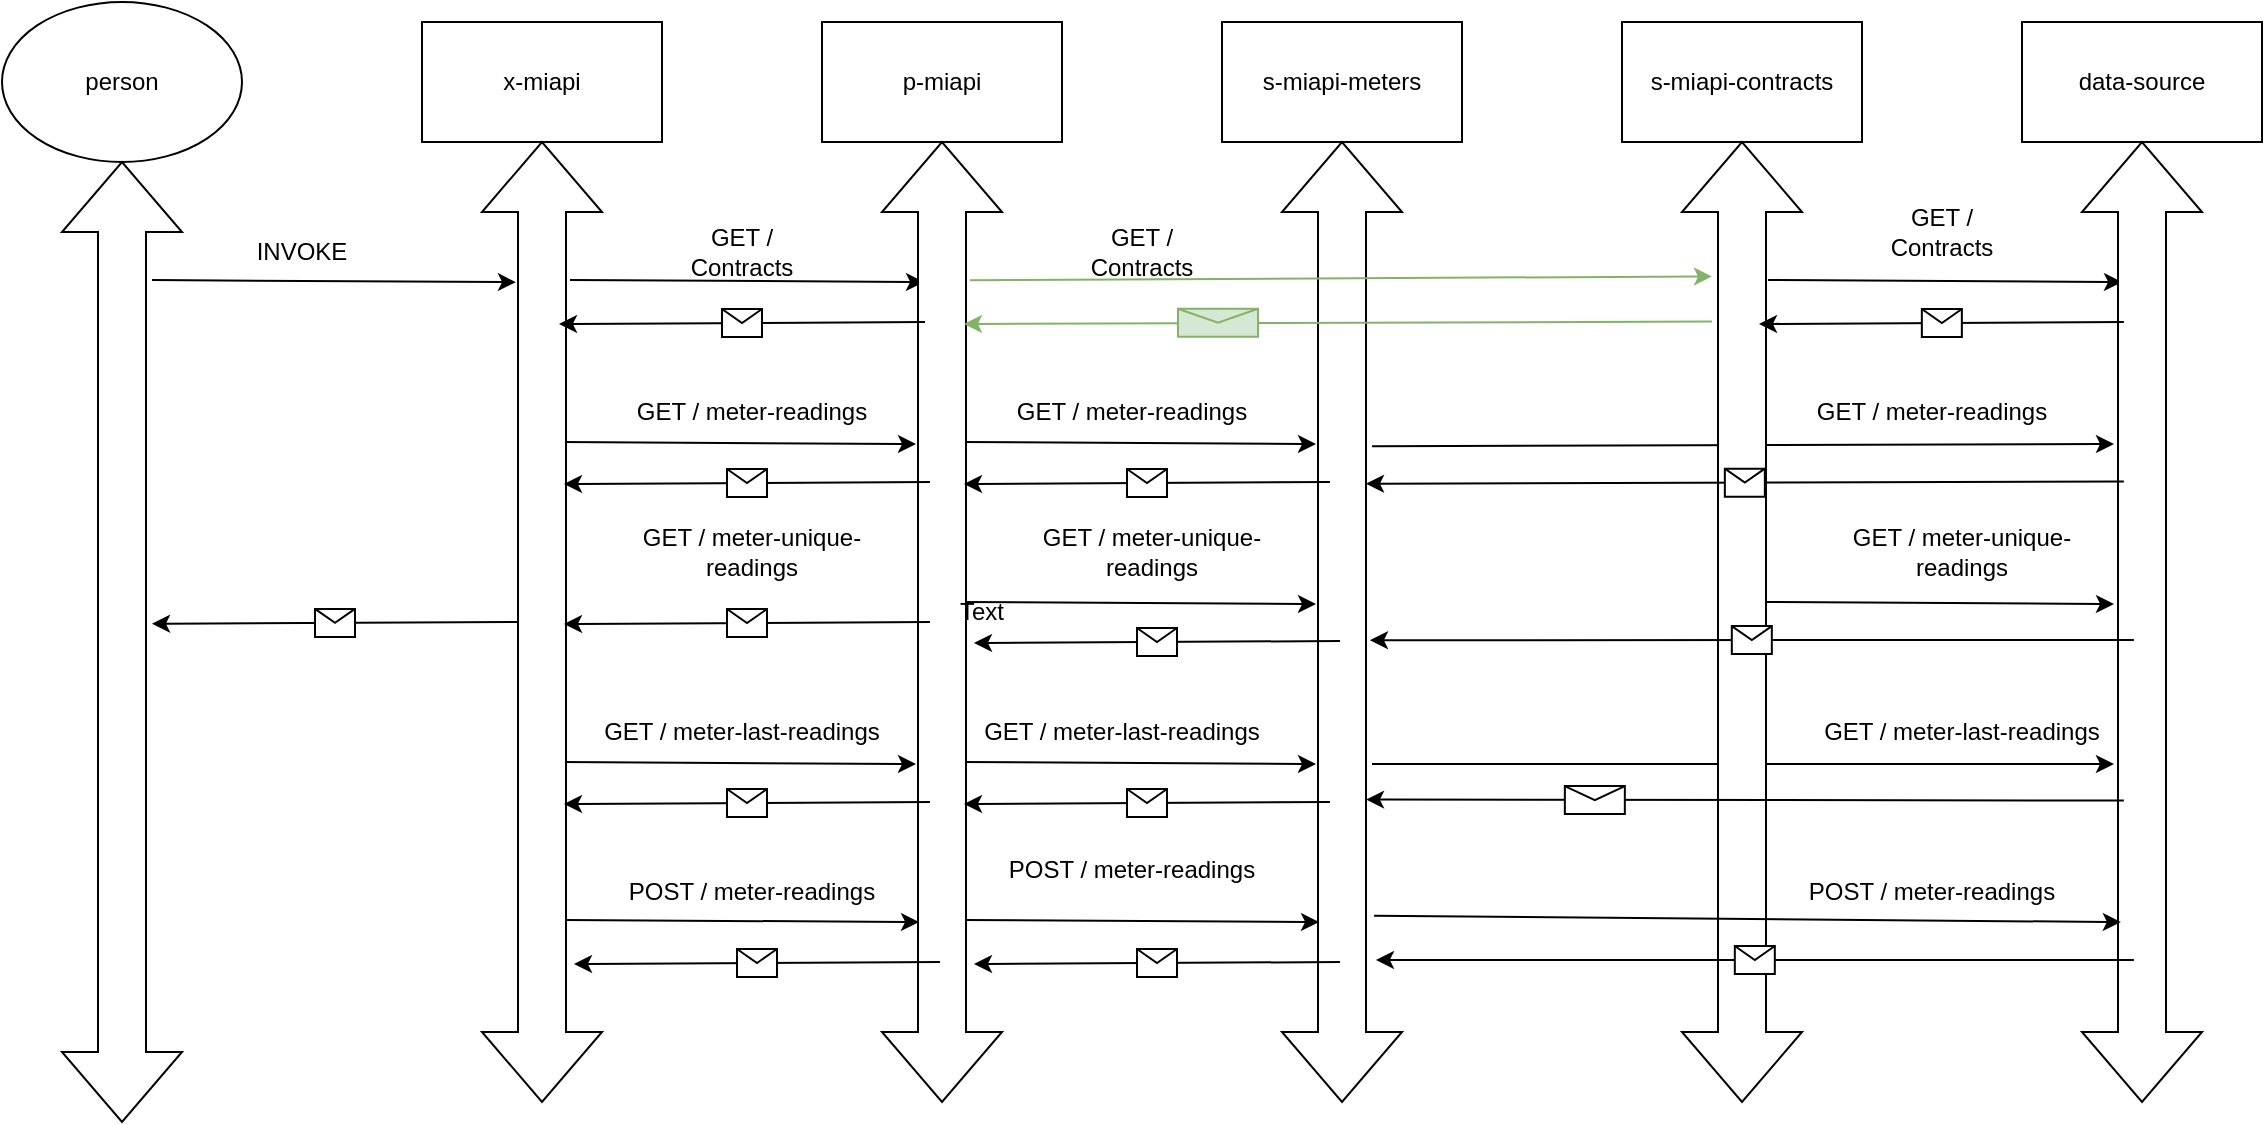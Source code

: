 <mxfile version="22.0.8" type="github">
  <diagram name="Page-1" id="Bg8vb0amJboV6Yh507zJ">
    <mxGraphModel dx="2284" dy="768" grid="1" gridSize="10" guides="1" tooltips="1" connect="1" arrows="1" fold="1" page="1" pageScale="1" pageWidth="850" pageHeight="1100" math="0" shadow="0">
      <root>
        <mxCell id="0" />
        <mxCell id="1" parent="0" />
        <mxCell id="gXaQUxc1edBTDkdp7_Vc-1" value="person" style="ellipse;whiteSpace=wrap;html=1;" parent="1" vertex="1">
          <mxGeometry x="-210" y="100" width="120" height="80" as="geometry" />
        </mxCell>
        <mxCell id="gXaQUxc1edBTDkdp7_Vc-2" value="x-miapi" style="rounded=0;whiteSpace=wrap;html=1;" parent="1" vertex="1">
          <mxGeometry y="110" width="120" height="60" as="geometry" />
        </mxCell>
        <mxCell id="gXaQUxc1edBTDkdp7_Vc-6" value="data-source" style="rounded=0;whiteSpace=wrap;html=1;" parent="1" vertex="1">
          <mxGeometry x="800" y="110" width="120" height="60" as="geometry" />
        </mxCell>
        <mxCell id="gXaQUxc1edBTDkdp7_Vc-10" value="s-miapi-contracts" style="rounded=0;whiteSpace=wrap;html=1;" parent="1" vertex="1">
          <mxGeometry x="600" y="110" width="120" height="60" as="geometry" />
        </mxCell>
        <mxCell id="gXaQUxc1edBTDkdp7_Vc-12" value="s-miapi-meters" style="rounded=0;whiteSpace=wrap;html=1;" parent="1" vertex="1">
          <mxGeometry x="400" y="110" width="120" height="60" as="geometry" />
        </mxCell>
        <mxCell id="gXaQUxc1edBTDkdp7_Vc-14" value="p-miapi" style="rounded=0;whiteSpace=wrap;html=1;" parent="1" vertex="1">
          <mxGeometry x="200" y="110" width="120" height="60" as="geometry" />
        </mxCell>
        <mxCell id="gXaQUxc1edBTDkdp7_Vc-19" value="" style="endArrow=classic;html=1;rounded=0;entryX=0.854;entryY=0.35;entryDx=0;entryDy=0;entryPerimeter=0;exitX=0.856;exitY=0.733;exitDx=0;exitDy=0;exitPerimeter=0;" parent="1" edge="1">
          <mxGeometry width="50" height="50" relative="1" as="geometry">
            <mxPoint x="271.5" y="559" as="sourcePoint" />
            <mxPoint x="448.5" y="560" as="targetPoint" />
          </mxGeometry>
        </mxCell>
        <mxCell id="gXaQUxc1edBTDkdp7_Vc-20" value="" style="endArrow=classic;html=1;rounded=0;entryX=0.854;entryY=0.35;entryDx=0;entryDy=0;entryPerimeter=0;exitX=0.856;exitY=0.733;exitDx=0;exitDy=0;exitPerimeter=0;" parent="1" edge="1">
          <mxGeometry width="50" height="50" relative="1" as="geometry">
            <mxPoint x="270" y="480" as="sourcePoint" />
            <mxPoint x="447" y="481" as="targetPoint" />
          </mxGeometry>
        </mxCell>
        <mxCell id="gXaQUxc1edBTDkdp7_Vc-21" value="" style="endArrow=classic;html=1;rounded=0;entryX=0.854;entryY=0.35;entryDx=0;entryDy=0;entryPerimeter=0;exitX=0.856;exitY=0.733;exitDx=0;exitDy=0;exitPerimeter=0;" parent="1" edge="1">
          <mxGeometry width="50" height="50" relative="1" as="geometry">
            <mxPoint x="270" y="400" as="sourcePoint" />
            <mxPoint x="447" y="401" as="targetPoint" />
          </mxGeometry>
        </mxCell>
        <mxCell id="gXaQUxc1edBTDkdp7_Vc-22" value="" style="endArrow=classic;html=1;rounded=0;entryX=0.854;entryY=0.35;entryDx=0;entryDy=0;entryPerimeter=0;exitX=0.856;exitY=0.733;exitDx=0;exitDy=0;exitPerimeter=0;" parent="1" edge="1">
          <mxGeometry width="50" height="50" relative="1" as="geometry">
            <mxPoint x="270" y="320" as="sourcePoint" />
            <mxPoint x="447" y="321" as="targetPoint" />
          </mxGeometry>
        </mxCell>
        <mxCell id="gXaQUxc1edBTDkdp7_Vc-33" value="" style="endArrow=classic;html=1;rounded=0;entryX=0.854;entryY=0.35;entryDx=0;entryDy=0;entryPerimeter=0;exitX=0.856;exitY=0.733;exitDx=0;exitDy=0;exitPerimeter=0;" parent="1" edge="1">
          <mxGeometry width="50" height="50" relative="1" as="geometry">
            <mxPoint x="673" y="239" as="sourcePoint" />
            <mxPoint x="850" y="240" as="targetPoint" />
          </mxGeometry>
        </mxCell>
        <mxCell id="gXaQUxc1edBTDkdp7_Vc-35" value="" style="endArrow=classic;html=1;rounded=0;entryX=0.854;entryY=0.35;entryDx=0;entryDy=0;entryPerimeter=0;exitX=0.352;exitY=0.75;exitDx=0;exitDy=0;exitPerimeter=0;" parent="1" edge="1" source="gXaQUxc1edBTDkdp7_Vc-13">
          <mxGeometry width="50" height="50" relative="1" as="geometry">
            <mxPoint x="669" y="480" as="sourcePoint" />
            <mxPoint x="846" y="481" as="targetPoint" />
          </mxGeometry>
        </mxCell>
        <mxCell id="gXaQUxc1edBTDkdp7_Vc-36" value="" style="endArrow=classic;html=1;rounded=0;entryX=0.854;entryY=0.35;entryDx=0;entryDy=0;entryPerimeter=0;exitX=0.856;exitY=0.733;exitDx=0;exitDy=0;exitPerimeter=0;" parent="1" edge="1">
          <mxGeometry width="50" height="50" relative="1" as="geometry">
            <mxPoint x="669" y="400" as="sourcePoint" />
            <mxPoint x="846" y="401" as="targetPoint" />
          </mxGeometry>
        </mxCell>
        <mxCell id="gXaQUxc1edBTDkdp7_Vc-37" value="" style="endArrow=classic;html=1;rounded=0;entryX=0.854;entryY=0.35;entryDx=0;entryDy=0;entryPerimeter=0;exitX=0.683;exitY=0.75;exitDx=0;exitDy=0;exitPerimeter=0;" parent="1" edge="1" source="gXaQUxc1edBTDkdp7_Vc-13">
          <mxGeometry width="50" height="50" relative="1" as="geometry">
            <mxPoint x="669" y="320" as="sourcePoint" />
            <mxPoint x="846" y="321" as="targetPoint" />
          </mxGeometry>
        </mxCell>
        <mxCell id="gXaQUxc1edBTDkdp7_Vc-38" value="" style="endArrow=classic;html=1;rounded=0;entryX=0.854;entryY=0.35;entryDx=0;entryDy=0;entryPerimeter=0;exitX=0.856;exitY=0.733;exitDx=0;exitDy=0;exitPerimeter=0;" parent="1" edge="1">
          <mxGeometry width="50" height="50" relative="1" as="geometry">
            <mxPoint x="74" y="239" as="sourcePoint" />
            <mxPoint x="251" y="240" as="targetPoint" />
          </mxGeometry>
        </mxCell>
        <mxCell id="gXaQUxc1edBTDkdp7_Vc-39" value="" style="endArrow=classic;html=1;rounded=0;entryX=0.854;entryY=0.35;entryDx=0;entryDy=0;entryPerimeter=0;exitX=0.856;exitY=0.733;exitDx=0;exitDy=0;exitPerimeter=0;" parent="1" edge="1">
          <mxGeometry width="50" height="50" relative="1" as="geometry">
            <mxPoint x="71.5" y="559" as="sourcePoint" />
            <mxPoint x="248.5" y="560" as="targetPoint" />
          </mxGeometry>
        </mxCell>
        <mxCell id="gXaQUxc1edBTDkdp7_Vc-40" value="" style="endArrow=classic;html=1;rounded=0;entryX=0.854;entryY=0.35;entryDx=0;entryDy=0;entryPerimeter=0;exitX=0.856;exitY=0.733;exitDx=0;exitDy=0;exitPerimeter=0;" parent="1" edge="1">
          <mxGeometry width="50" height="50" relative="1" as="geometry">
            <mxPoint x="70" y="480" as="sourcePoint" />
            <mxPoint x="247" y="481" as="targetPoint" />
          </mxGeometry>
        </mxCell>
        <mxCell id="gXaQUxc1edBTDkdp7_Vc-42" value="" style="endArrow=classic;html=1;rounded=0;entryX=0.854;entryY=0.35;entryDx=0;entryDy=0;entryPerimeter=0;exitX=0.856;exitY=0.733;exitDx=0;exitDy=0;exitPerimeter=0;" parent="1" edge="1">
          <mxGeometry width="50" height="50" relative="1" as="geometry">
            <mxPoint x="70" y="320" as="sourcePoint" />
            <mxPoint x="247" y="321" as="targetPoint" />
          </mxGeometry>
        </mxCell>
        <mxCell id="gXaQUxc1edBTDkdp7_Vc-43" value="GET / Contracts" style="text;html=1;strokeColor=none;fillColor=none;align=center;verticalAlign=middle;whiteSpace=wrap;rounded=0;" parent="1" vertex="1">
          <mxGeometry x="330" y="210" width="60" height="30" as="geometry" />
        </mxCell>
        <mxCell id="gXaQUxc1edBTDkdp7_Vc-44" value="GET / Contracts" style="text;html=1;strokeColor=none;fillColor=none;align=center;verticalAlign=middle;whiteSpace=wrap;rounded=0;" parent="1" vertex="1">
          <mxGeometry x="130" y="210" width="60" height="30" as="geometry" />
        </mxCell>
        <mxCell id="gXaQUxc1edBTDkdp7_Vc-46" value="GET / meter-readings" style="text;html=1;strokeColor=none;fillColor=none;align=center;verticalAlign=middle;whiteSpace=wrap;rounded=0;" parent="1" vertex="1">
          <mxGeometry x="100" y="290" width="130" height="30" as="geometry" />
        </mxCell>
        <mxCell id="gXaQUxc1edBTDkdp7_Vc-48" value="GET / meter-unique-readings" style="text;html=1;strokeColor=none;fillColor=none;align=center;verticalAlign=middle;whiteSpace=wrap;rounded=0;" parent="1" vertex="1">
          <mxGeometry x="90" y="360" width="150" height="30" as="geometry" />
        </mxCell>
        <mxCell id="gXaQUxc1edBTDkdp7_Vc-49" value="GET / meter-last-readings" style="text;html=1;strokeColor=none;fillColor=none;align=center;verticalAlign=middle;whiteSpace=wrap;rounded=0;" parent="1" vertex="1">
          <mxGeometry x="90" y="450" width="140" height="30" as="geometry" />
        </mxCell>
        <mxCell id="gXaQUxc1edBTDkdp7_Vc-51" value="POST / meter-readings" style="text;html=1;strokeColor=none;fillColor=none;align=center;verticalAlign=middle;whiteSpace=wrap;rounded=0;" parent="1" vertex="1">
          <mxGeometry x="100" y="530" width="130" height="30" as="geometry" />
        </mxCell>
        <mxCell id="gXaQUxc1edBTDkdp7_Vc-53" value="GET / meter-readings" style="text;html=1;strokeColor=none;fillColor=none;align=center;verticalAlign=middle;whiteSpace=wrap;rounded=0;" parent="1" vertex="1">
          <mxGeometry x="290" y="290" width="130" height="30" as="geometry" />
        </mxCell>
        <mxCell id="gXaQUxc1edBTDkdp7_Vc-55" value="GET / meter-unique-readings" style="text;html=1;strokeColor=none;fillColor=none;align=center;verticalAlign=middle;whiteSpace=wrap;rounded=0;" parent="1" vertex="1">
          <mxGeometry x="290" y="360" width="150" height="30" as="geometry" />
        </mxCell>
        <mxCell id="gXaQUxc1edBTDkdp7_Vc-58" value="GET / meter-last-readings" style="text;html=1;strokeColor=none;fillColor=none;align=center;verticalAlign=middle;whiteSpace=wrap;rounded=0;" parent="1" vertex="1">
          <mxGeometry x="280" y="450" width="140" height="30" as="geometry" />
        </mxCell>
        <mxCell id="gXaQUxc1edBTDkdp7_Vc-62" value="POST / meter-readings" style="text;html=1;strokeColor=none;fillColor=none;align=center;verticalAlign=middle;whiteSpace=wrap;rounded=0;" parent="1" vertex="1">
          <mxGeometry x="290" y="519" width="130" height="30" as="geometry" />
        </mxCell>
        <mxCell id="gXaQUxc1edBTDkdp7_Vc-65" value="GET / Contracts" style="text;html=1;strokeColor=none;fillColor=none;align=center;verticalAlign=middle;whiteSpace=wrap;rounded=0;" parent="1" vertex="1">
          <mxGeometry x="730" y="200" width="60" height="30" as="geometry" />
        </mxCell>
        <mxCell id="gXaQUxc1edBTDkdp7_Vc-67" value="GET / meter-readings" style="text;html=1;strokeColor=none;fillColor=none;align=center;verticalAlign=middle;whiteSpace=wrap;rounded=0;" parent="1" vertex="1">
          <mxGeometry x="690" y="290" width="130" height="30" as="geometry" />
        </mxCell>
        <mxCell id="gXaQUxc1edBTDkdp7_Vc-70" value="GET / meter-unique-readings" style="text;html=1;strokeColor=none;fillColor=none;align=center;verticalAlign=middle;whiteSpace=wrap;rounded=0;" parent="1" vertex="1">
          <mxGeometry x="695" y="360" width="150" height="30" as="geometry" />
        </mxCell>
        <mxCell id="gXaQUxc1edBTDkdp7_Vc-73" value="GET / meter-last-readings" style="text;html=1;strokeColor=none;fillColor=none;align=center;verticalAlign=middle;whiteSpace=wrap;rounded=0;" parent="1" vertex="1">
          <mxGeometry x="700" y="450" width="140" height="30" as="geometry" />
        </mxCell>
        <mxCell id="gXaQUxc1edBTDkdp7_Vc-75" value="POST / meter-readings" style="text;html=1;strokeColor=none;fillColor=none;align=center;verticalAlign=middle;whiteSpace=wrap;rounded=0;" parent="1" vertex="1">
          <mxGeometry x="690" y="530" width="130" height="30" as="geometry" />
        </mxCell>
        <mxCell id="gXaQUxc1edBTDkdp7_Vc-7" value="" style="html=1;shadow=0;dashed=0;align=center;verticalAlign=middle;shape=mxgraph.arrows2.twoWayArrow;dy=0.6;dx=35;rotation=-90;" parent="1" vertex="1">
          <mxGeometry x="-180" y="380" width="480" height="60" as="geometry" />
        </mxCell>
        <mxCell id="gXaQUxc1edBTDkdp7_Vc-9" value="" style="html=1;shadow=0;dashed=0;align=center;verticalAlign=middle;shape=mxgraph.arrows2.twoWayArrow;dy=0.6;dx=35;rotation=-90;" parent="1" vertex="1">
          <mxGeometry x="-390" y="390" width="480" height="60" as="geometry" />
        </mxCell>
        <mxCell id="gXaQUxc1edBTDkdp7_Vc-11" value="" style="html=1;shadow=0;dashed=0;align=center;verticalAlign=middle;shape=mxgraph.arrows2.twoWayArrow;dy=0.6;dx=35;rotation=-90;" parent="1" vertex="1">
          <mxGeometry x="420" y="380" width="480" height="60" as="geometry" />
        </mxCell>
        <mxCell id="gXaQUxc1edBTDkdp7_Vc-13" value="" style="html=1;shadow=0;dashed=0;align=center;verticalAlign=middle;shape=mxgraph.arrows2.twoWayArrow;dy=0.6;dx=35;rotation=-90;" parent="1" vertex="1">
          <mxGeometry x="220" y="380" width="480" height="60" as="geometry" />
        </mxCell>
        <mxCell id="gXaQUxc1edBTDkdp7_Vc-15" value="" style="html=1;shadow=0;dashed=0;align=center;verticalAlign=middle;shape=mxgraph.arrows2.twoWayArrow;dy=0.6;dx=35;rotation=-90;" parent="1" vertex="1">
          <mxGeometry x="20" y="380" width="480" height="60" as="geometry" />
        </mxCell>
        <mxCell id="gXaQUxc1edBTDkdp7_Vc-16" value="" style="html=1;shadow=0;dashed=0;align=center;verticalAlign=middle;shape=mxgraph.arrows2.twoWayArrow;dy=0.6;dx=35;rotation=-90;" parent="1" vertex="1">
          <mxGeometry x="620" y="380" width="480" height="60" as="geometry" />
        </mxCell>
        <mxCell id="gXaQUxc1edBTDkdp7_Vc-17" value="" style="endArrow=classic;html=1;rounded=0;exitX=0.877;exitY=0.75;exitDx=0;exitDy=0;exitPerimeter=0;entryX=0.854;entryY=0.283;entryDx=0;entryDy=0;entryPerimeter=0;" parent="1" source="gXaQUxc1edBTDkdp7_Vc-9" target="gXaQUxc1edBTDkdp7_Vc-7" edge="1">
          <mxGeometry width="50" height="50" relative="1" as="geometry">
            <mxPoint x="-260" y="460" as="sourcePoint" />
            <mxPoint x="-134" y="407" as="targetPoint" />
            <Array as="points" />
          </mxGeometry>
        </mxCell>
        <mxCell id="gXaQUxc1edBTDkdp7_Vc-82" value="" style="endArrow=classic;html=1;rounded=0;exitX=0.5;exitY=0;exitDx=0;exitDy=18;exitPerimeter=0;entryX=0.519;entryY=0.75;entryDx=0;entryDy=0;entryPerimeter=0;" parent="1" source="gXaQUxc1edBTDkdp7_Vc-7" target="gXaQUxc1edBTDkdp7_Vc-9" edge="1">
          <mxGeometry relative="1" as="geometry">
            <mxPoint x="-190" y="579.5" as="sourcePoint" />
            <mxPoint x="-300" y="579.5" as="targetPoint" />
          </mxGeometry>
        </mxCell>
        <mxCell id="gXaQUxc1edBTDkdp7_Vc-83" value="" style="shape=message;html=1;outlineConnect=0;" parent="gXaQUxc1edBTDkdp7_Vc-82" vertex="1">
          <mxGeometry width="20" height="14" relative="1" as="geometry">
            <mxPoint x="-10" y="-7" as="offset" />
          </mxGeometry>
        </mxCell>
        <mxCell id="gXaQUxc1edBTDkdp7_Vc-18" value="" style="endArrow=classic;html=1;rounded=0;entryX=0.86;entryY=0.25;entryDx=0;entryDy=0;entryPerimeter=0;exitX=0.856;exitY=0.733;exitDx=0;exitDy=0;exitPerimeter=0;fillColor=#d5e8d4;strokeColor=#82b366;" parent="1" source="gXaQUxc1edBTDkdp7_Vc-15" target="gXaQUxc1edBTDkdp7_Vc-11" edge="1">
          <mxGeometry width="50" height="50" relative="1" as="geometry">
            <mxPoint x="220" y="590" as="sourcePoint" />
            <mxPoint x="270" y="540" as="targetPoint" />
          </mxGeometry>
        </mxCell>
        <mxCell id="gXaQUxc1edBTDkdp7_Vc-126" value="" style="group" parent="1" vertex="1" connectable="0">
          <mxGeometry x="71" y="260" width="188" height="321" as="geometry" />
        </mxCell>
        <mxCell id="gXaQUxc1edBTDkdp7_Vc-129" value="" style="endArrow=classic;html=1;rounded=0;exitX=0.5;exitY=0;exitDx=0;exitDy=18;exitPerimeter=0;entryX=0.519;entryY=0.75;entryDx=0;entryDy=0;entryPerimeter=0;" parent="gXaQUxc1edBTDkdp7_Vc-126" edge="1">
          <mxGeometry relative="1" as="geometry">
            <mxPoint x="183" y="80" as="sourcePoint" />
            <mxPoint y="81" as="targetPoint" />
          </mxGeometry>
        </mxCell>
        <mxCell id="gXaQUxc1edBTDkdp7_Vc-130" value="" style="shape=message;html=1;outlineConnect=0;" parent="gXaQUxc1edBTDkdp7_Vc-129" vertex="1">
          <mxGeometry width="20" height="14" relative="1" as="geometry">
            <mxPoint x="-10" y="-7" as="offset" />
          </mxGeometry>
        </mxCell>
        <mxCell id="gXaQUxc1edBTDkdp7_Vc-131" value="" style="endArrow=classic;html=1;rounded=0;exitX=0.5;exitY=0;exitDx=0;exitDy=18;exitPerimeter=0;entryX=0.519;entryY=0.75;entryDx=0;entryDy=0;entryPerimeter=0;" parent="gXaQUxc1edBTDkdp7_Vc-126" edge="1">
          <mxGeometry relative="1" as="geometry">
            <mxPoint x="183" y="240" as="sourcePoint" />
            <mxPoint y="241" as="targetPoint" />
          </mxGeometry>
        </mxCell>
        <mxCell id="gXaQUxc1edBTDkdp7_Vc-132" value="" style="shape=message;html=1;outlineConnect=0;" parent="gXaQUxc1edBTDkdp7_Vc-131" vertex="1">
          <mxGeometry width="20" height="14" relative="1" as="geometry">
            <mxPoint x="-10" y="-7" as="offset" />
          </mxGeometry>
        </mxCell>
        <mxCell id="gXaQUxc1edBTDkdp7_Vc-133" value="" style="endArrow=classic;html=1;rounded=0;exitX=0.5;exitY=0;exitDx=0;exitDy=18;exitPerimeter=0;entryX=0.519;entryY=0.75;entryDx=0;entryDy=0;entryPerimeter=0;" parent="gXaQUxc1edBTDkdp7_Vc-126" edge="1">
          <mxGeometry relative="1" as="geometry">
            <mxPoint x="183" y="150" as="sourcePoint" />
            <mxPoint y="151" as="targetPoint" />
          </mxGeometry>
        </mxCell>
        <mxCell id="gXaQUxc1edBTDkdp7_Vc-134" value="" style="shape=message;html=1;outlineConnect=0;" parent="gXaQUxc1edBTDkdp7_Vc-133" vertex="1">
          <mxGeometry width="20" height="14" relative="1" as="geometry">
            <mxPoint x="-10" y="-7" as="offset" />
          </mxGeometry>
        </mxCell>
        <mxCell id="gXaQUxc1edBTDkdp7_Vc-135" value="" style="endArrow=classic;html=1;rounded=0;exitX=0.5;exitY=0;exitDx=0;exitDy=18;exitPerimeter=0;entryX=0.519;entryY=0.75;entryDx=0;entryDy=0;entryPerimeter=0;" parent="gXaQUxc1edBTDkdp7_Vc-126" edge="1">
          <mxGeometry relative="1" as="geometry">
            <mxPoint x="188" y="320" as="sourcePoint" />
            <mxPoint x="5" y="321" as="targetPoint" />
          </mxGeometry>
        </mxCell>
        <mxCell id="gXaQUxc1edBTDkdp7_Vc-136" value="" style="shape=message;html=1;outlineConnect=0;" parent="gXaQUxc1edBTDkdp7_Vc-135" vertex="1">
          <mxGeometry width="20" height="14" relative="1" as="geometry">
            <mxPoint x="-10" y="-7" as="offset" />
          </mxGeometry>
        </mxCell>
        <mxCell id="gXaQUxc1edBTDkdp7_Vc-127" value="" style="endArrow=classic;html=1;rounded=0;exitX=0.5;exitY=0;exitDx=0;exitDy=18;exitPerimeter=0;entryX=0.519;entryY=0.75;entryDx=0;entryDy=0;entryPerimeter=0;" parent="1" edge="1">
          <mxGeometry relative="1" as="geometry">
            <mxPoint x="251.5" y="260" as="sourcePoint" />
            <mxPoint x="68.5" y="261" as="targetPoint" />
          </mxGeometry>
        </mxCell>
        <mxCell id="gXaQUxc1edBTDkdp7_Vc-128" value="" style="shape=message;html=1;outlineConnect=0;" parent="gXaQUxc1edBTDkdp7_Vc-127" vertex="1">
          <mxGeometry width="20" height="14" relative="1" as="geometry">
            <mxPoint x="-10" y="-7" as="offset" />
          </mxGeometry>
        </mxCell>
        <mxCell id="gXaQUxc1edBTDkdp7_Vc-152" value="Text" style="text;html=1;strokeColor=none;fillColor=none;align=center;verticalAlign=middle;whiteSpace=wrap;rounded=0;" parent="1" vertex="1">
          <mxGeometry x="250" y="390" width="60" height="30" as="geometry" />
        </mxCell>
        <mxCell id="gXaQUxc1edBTDkdp7_Vc-153" value="INVOKE" style="text;html=1;strokeColor=none;fillColor=none;align=center;verticalAlign=middle;whiteSpace=wrap;rounded=0;" parent="1" vertex="1">
          <mxGeometry x="-90" y="210" width="60" height="30" as="geometry" />
        </mxCell>
        <mxCell id="gXaQUxc1edBTDkdp7_Vc-104" value="" style="endArrow=classic;html=1;rounded=0;exitX=0.813;exitY=0.25;exitDx=0;exitDy=0;exitPerimeter=0;entryX=0.519;entryY=0.75;entryDx=0;entryDy=0;entryPerimeter=0;fillColor=#d5e8d4;strokeColor=#82b366;" parent="1" source="gXaQUxc1edBTDkdp7_Vc-11" edge="1">
          <mxGeometry relative="1" as="geometry">
            <mxPoint x="454" y="260" as="sourcePoint" />
            <mxPoint x="271" y="261" as="targetPoint" />
          </mxGeometry>
        </mxCell>
        <mxCell id="gXaQUxc1edBTDkdp7_Vc-105" value="" style="shape=message;html=1;outlineConnect=0;fillColor=#d5e8d4;strokeColor=#82b366;" parent="gXaQUxc1edBTDkdp7_Vc-104" vertex="1">
          <mxGeometry width="40" height="14" relative="1" as="geometry">
            <mxPoint x="-80" y="-7" as="offset" />
          </mxGeometry>
        </mxCell>
        <mxCell id="gXaQUxc1edBTDkdp7_Vc-106" value="" style="endArrow=classic;html=1;rounded=0;exitX=0.5;exitY=0;exitDx=0;exitDy=18;exitPerimeter=0;entryX=0.519;entryY=0.75;entryDx=0;entryDy=0;entryPerimeter=0;" parent="1" edge="1">
          <mxGeometry relative="1" as="geometry">
            <mxPoint x="454" y="340" as="sourcePoint" />
            <mxPoint x="271" y="341" as="targetPoint" />
          </mxGeometry>
        </mxCell>
        <mxCell id="gXaQUxc1edBTDkdp7_Vc-107" value="" style="shape=message;html=1;outlineConnect=0;" parent="gXaQUxc1edBTDkdp7_Vc-106" vertex="1">
          <mxGeometry width="20" height="14" relative="1" as="geometry">
            <mxPoint x="-10" y="-7" as="offset" />
          </mxGeometry>
        </mxCell>
        <mxCell id="gXaQUxc1edBTDkdp7_Vc-108" value="" style="endArrow=classic;html=1;rounded=0;exitX=0.5;exitY=0;exitDx=0;exitDy=18;exitPerimeter=0;entryX=0.519;entryY=0.75;entryDx=0;entryDy=0;entryPerimeter=0;" parent="1" edge="1">
          <mxGeometry relative="1" as="geometry">
            <mxPoint x="454" y="500" as="sourcePoint" />
            <mxPoint x="271" y="501" as="targetPoint" />
          </mxGeometry>
        </mxCell>
        <mxCell id="gXaQUxc1edBTDkdp7_Vc-109" value="" style="shape=message;html=1;outlineConnect=0;" parent="gXaQUxc1edBTDkdp7_Vc-108" vertex="1">
          <mxGeometry width="20" height="14" relative="1" as="geometry">
            <mxPoint x="-10" y="-7" as="offset" />
          </mxGeometry>
        </mxCell>
        <mxCell id="gXaQUxc1edBTDkdp7_Vc-110" value="" style="endArrow=classic;html=1;rounded=0;exitX=0.5;exitY=0;exitDx=0;exitDy=18;exitPerimeter=0;entryX=0.519;entryY=0.75;entryDx=0;entryDy=0;entryPerimeter=0;" parent="1" edge="1">
          <mxGeometry relative="1" as="geometry">
            <mxPoint x="459" y="419.5" as="sourcePoint" />
            <mxPoint x="276" y="420.5" as="targetPoint" />
          </mxGeometry>
        </mxCell>
        <mxCell id="gXaQUxc1edBTDkdp7_Vc-111" value="" style="shape=message;html=1;outlineConnect=0;" parent="gXaQUxc1edBTDkdp7_Vc-110" vertex="1">
          <mxGeometry width="20" height="14" relative="1" as="geometry">
            <mxPoint x="-10" y="-7" as="offset" />
          </mxGeometry>
        </mxCell>
        <mxCell id="gXaQUxc1edBTDkdp7_Vc-112" value="" style="endArrow=classic;html=1;rounded=0;exitX=0.5;exitY=0;exitDx=0;exitDy=18;exitPerimeter=0;entryX=0.519;entryY=0.75;entryDx=0;entryDy=0;entryPerimeter=0;" parent="1" edge="1">
          <mxGeometry relative="1" as="geometry">
            <mxPoint x="459" y="580" as="sourcePoint" />
            <mxPoint x="276" y="581" as="targetPoint" />
          </mxGeometry>
        </mxCell>
        <mxCell id="gXaQUxc1edBTDkdp7_Vc-113" value="" style="shape=message;html=1;outlineConnect=0;" parent="gXaQUxc1edBTDkdp7_Vc-112" vertex="1">
          <mxGeometry width="20" height="14" relative="1" as="geometry">
            <mxPoint x="-10" y="-7" as="offset" />
          </mxGeometry>
        </mxCell>
        <mxCell id="gXaQUxc1edBTDkdp7_Vc-138" value="" style="endArrow=classic;html=1;rounded=0;exitX=0.5;exitY=0;exitDx=0;exitDy=18;exitPerimeter=0;entryX=0.519;entryY=0.75;entryDx=0;entryDy=0;entryPerimeter=0;" parent="1" edge="1">
          <mxGeometry relative="1" as="geometry">
            <mxPoint x="850.926" y="260" as="sourcePoint" />
            <mxPoint x="668.5" y="260.997" as="targetPoint" />
          </mxGeometry>
        </mxCell>
        <mxCell id="gXaQUxc1edBTDkdp7_Vc-139" value="" style="shape=message;html=1;outlineConnect=0;" parent="gXaQUxc1edBTDkdp7_Vc-138" vertex="1">
          <mxGeometry width="20" height="14" relative="1" as="geometry">
            <mxPoint x="-10" y="-7" as="offset" />
          </mxGeometry>
        </mxCell>
        <mxCell id="gXaQUxc1edBTDkdp7_Vc-140" value="" style="endArrow=classic;html=1;rounded=0;exitX=0.5;exitY=0;exitDx=0;exitDy=18;exitPerimeter=0;entryX=0.644;entryY=0.7;entryDx=0;entryDy=0;entryPerimeter=0;" parent="1" edge="1" target="gXaQUxc1edBTDkdp7_Vc-13">
          <mxGeometry relative="1" as="geometry">
            <mxPoint x="850.926" y="339.751" as="sourcePoint" />
            <mxPoint x="668.5" y="340.748" as="targetPoint" />
          </mxGeometry>
        </mxCell>
        <mxCell id="gXaQUxc1edBTDkdp7_Vc-141" value="" style="shape=message;html=1;outlineConnect=0;" parent="gXaQUxc1edBTDkdp7_Vc-140" vertex="1">
          <mxGeometry width="20" height="14" relative="1" as="geometry">
            <mxPoint x="-10" y="-7" as="offset" />
          </mxGeometry>
        </mxCell>
        <mxCell id="gXaQUxc1edBTDkdp7_Vc-142" value="" style="endArrow=classic;html=1;rounded=0;exitX=0.5;exitY=0;exitDx=0;exitDy=18;exitPerimeter=0;entryX=0.315;entryY=0.7;entryDx=0;entryDy=0;entryPerimeter=0;" parent="1" edge="1" target="gXaQUxc1edBTDkdp7_Vc-13">
          <mxGeometry relative="1" as="geometry">
            <mxPoint x="850.926" y="499.252" as="sourcePoint" />
            <mxPoint x="668.5" y="500.249" as="targetPoint" />
          </mxGeometry>
        </mxCell>
        <mxCell id="gXaQUxc1edBTDkdp7_Vc-143" value="" style="shape=message;html=1;outlineConnect=0;" parent="gXaQUxc1edBTDkdp7_Vc-142" vertex="1">
          <mxGeometry width="30" height="14" relative="1" as="geometry">
            <mxPoint x="-90" y="-7" as="offset" />
          </mxGeometry>
        </mxCell>
        <mxCell id="gXaQUxc1edBTDkdp7_Vc-144" value="" style="endArrow=classic;html=1;rounded=0;exitX=0.5;exitY=0;exitDx=0;exitDy=18;exitPerimeter=0;entryX=0.481;entryY=0.733;entryDx=0;entryDy=0;entryPerimeter=0;" parent="1" edge="1" target="gXaQUxc1edBTDkdp7_Vc-13">
          <mxGeometry relative="1" as="geometry">
            <mxPoint x="855.91" y="419.003" as="sourcePoint" />
            <mxPoint x="673.484" y="420" as="targetPoint" />
          </mxGeometry>
        </mxCell>
        <mxCell id="gXaQUxc1edBTDkdp7_Vc-145" value="" style="shape=message;html=1;outlineConnect=0;" parent="gXaQUxc1edBTDkdp7_Vc-144" vertex="1">
          <mxGeometry width="20" height="14" relative="1" as="geometry">
            <mxPoint x="-10" y="-7" as="offset" />
          </mxGeometry>
        </mxCell>
        <mxCell id="gXaQUxc1edBTDkdp7_Vc-146" value="" style="endArrow=classic;html=1;rounded=0;exitX=0.5;exitY=0;exitDx=0;exitDy=18;exitPerimeter=0;entryX=0.148;entryY=0.783;entryDx=0;entryDy=0;entryPerimeter=0;" parent="1" edge="1" target="gXaQUxc1edBTDkdp7_Vc-13">
          <mxGeometry relative="1" as="geometry">
            <mxPoint x="855.91" y="579.003" as="sourcePoint" />
            <mxPoint x="673.484" y="580" as="targetPoint" />
          </mxGeometry>
        </mxCell>
        <mxCell id="gXaQUxc1edBTDkdp7_Vc-147" value="" style="shape=message;html=1;outlineConnect=0;" parent="gXaQUxc1edBTDkdp7_Vc-146" vertex="1">
          <mxGeometry width="20" height="14" relative="1" as="geometry">
            <mxPoint x="-10" y="-7" as="offset" />
          </mxGeometry>
        </mxCell>
        <mxCell id="gXaQUxc1edBTDkdp7_Vc-34" value="" style="endArrow=classic;html=1;rounded=0;entryX=0.854;entryY=0.35;entryDx=0;entryDy=0;entryPerimeter=0;exitX=0.194;exitY=0.767;exitDx=0;exitDy=0;exitPerimeter=0;" parent="1" edge="1" source="gXaQUxc1edBTDkdp7_Vc-13">
          <mxGeometry width="50" height="50" relative="1" as="geometry">
            <mxPoint x="672.986" y="559.065" as="sourcePoint" />
            <mxPoint x="849.43" y="560.062" as="targetPoint" />
          </mxGeometry>
        </mxCell>
      </root>
    </mxGraphModel>
  </diagram>
</mxfile>
